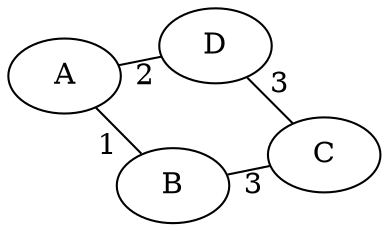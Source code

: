 graph Exspan {
      graph [layout="neato"]
      A [pos="0,1"]
      B [pos="0.1,0"]
      C [pos="2,1"]
      D [pos="1,1"]
      A -- B [label="1"]
      A -- D [label="2"]
      B -- C [label="3"]
      B -- D [style="invis"]
      C -- D [label="3"]
}
